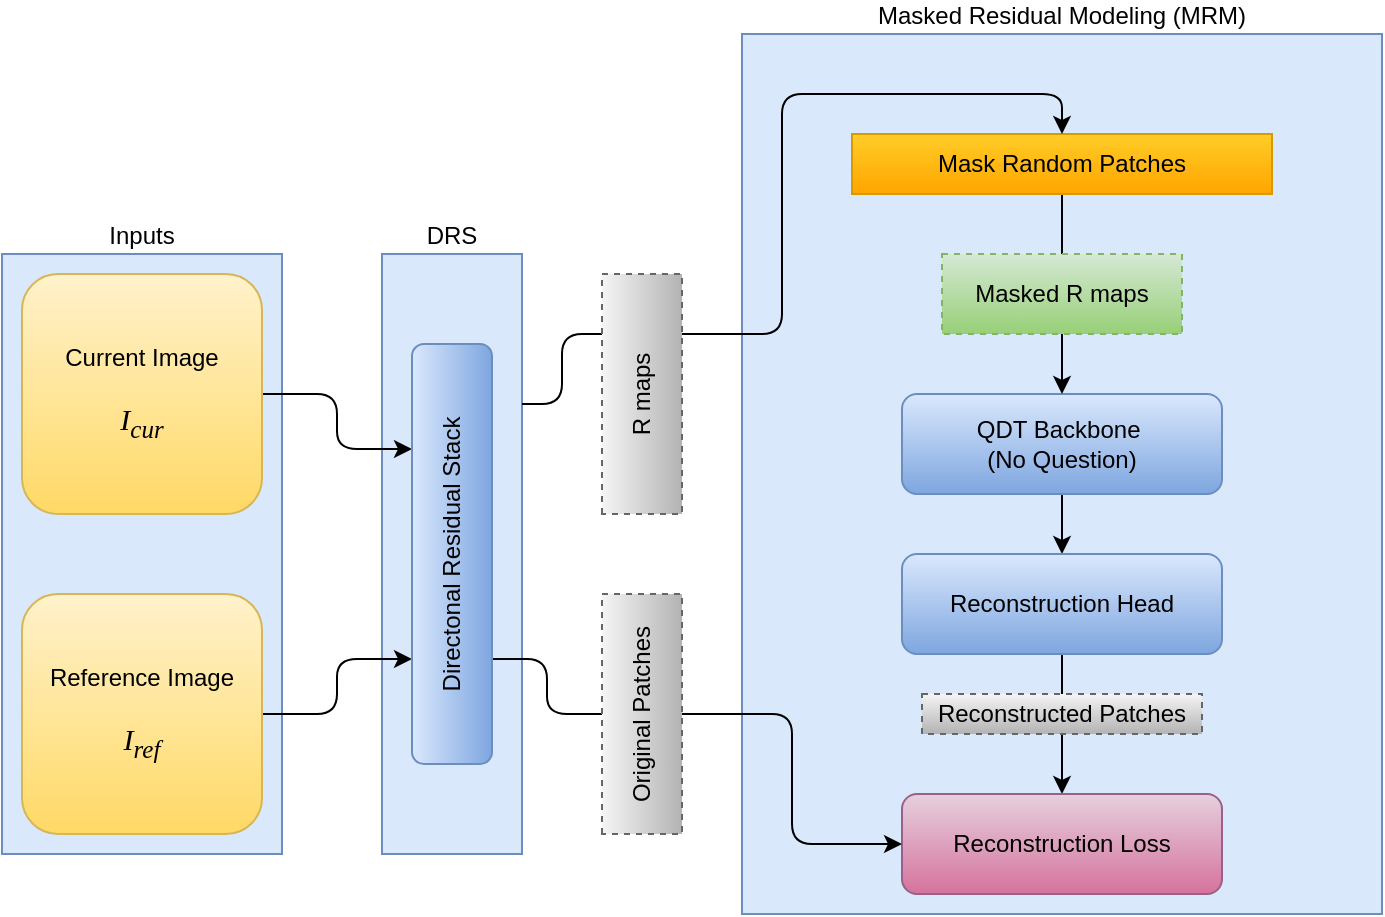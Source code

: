 <mxfile version="27.0.9">
  <diagram name="Page-1" id="tv7Jk2Bqgtj9txKOJcWI">
    <mxGraphModel dx="1426" dy="859" grid="1" gridSize="10" guides="1" tooltips="1" connect="1" arrows="1" fold="1" page="1" pageScale="1" pageWidth="850" pageHeight="1100" math="0" shadow="0">
      <root>
        <mxCell id="0" />
        <mxCell id="1" parent="0" />
        <mxCell id="9kU-WqHNN8oyeDdN1KVX-4" value="DRS" style="rounded=0;whiteSpace=wrap;html=1;labelPosition=center;verticalLabelPosition=top;align=center;verticalAlign=bottom;fillColor=#dae8fc;strokeColor=#6c8ebf;" parent="1" vertex="1">
          <mxGeometry x="260" y="150" width="70" height="300" as="geometry" />
        </mxCell>
        <mxCell id="9kU-WqHNN8oyeDdN1KVX-3" value="Inputs" style="rounded=0;whiteSpace=wrap;html=1;labelPosition=center;verticalLabelPosition=top;align=center;verticalAlign=bottom;fillColor=#dae8fc;strokeColor=#6c8ebf;" parent="1" vertex="1">
          <mxGeometry x="70" y="150" width="140" height="300" as="geometry" />
        </mxCell>
        <mxCell id="9kU-WqHNN8oyeDdN1KVX-28" style="edgeStyle=orthogonalEdgeStyle;rounded=1;orthogonalLoop=1;jettySize=auto;html=1;exitX=1;exitY=0.5;exitDx=0;exitDy=0;entryX=0.75;entryY=0;entryDx=0;entryDy=0;curved=0;" parent="1" source="9kU-WqHNN8oyeDdN1KVX-1" target="9kU-WqHNN8oyeDdN1KVX-5" edge="1">
          <mxGeometry relative="1" as="geometry" />
        </mxCell>
        <mxCell id="9kU-WqHNN8oyeDdN1KVX-1" value="Current Image&lt;div&gt;&lt;br&gt;&lt;/div&gt;&lt;div&gt;&lt;font face=&quot;Cambria&quot; style=&quot;font-size: 15px;&quot;&gt;&lt;i&gt;I&lt;sub style=&quot;&quot;&gt;cur&lt;/sub&gt;&lt;/i&gt;&lt;/font&gt;&lt;/div&gt;" style="rounded=1;whiteSpace=wrap;html=1;fillColor=#fff2cc;gradientColor=#ffd966;strokeColor=#d6b656;" parent="1" vertex="1">
          <mxGeometry x="80" y="160" width="120" height="120" as="geometry" />
        </mxCell>
        <mxCell id="9kU-WqHNN8oyeDdN1KVX-30" style="edgeStyle=orthogonalEdgeStyle;rounded=1;orthogonalLoop=1;jettySize=auto;html=1;exitX=1;exitY=0.5;exitDx=0;exitDy=0;entryX=0.25;entryY=0;entryDx=0;entryDy=0;curved=0;" parent="1" source="9kU-WqHNN8oyeDdN1KVX-2" target="9kU-WqHNN8oyeDdN1KVX-5" edge="1">
          <mxGeometry relative="1" as="geometry" />
        </mxCell>
        <mxCell id="9kU-WqHNN8oyeDdN1KVX-2" value="Reference Image&lt;div&gt;&lt;br&gt;&lt;/div&gt;&lt;div&gt;&lt;font face=&quot;Cambria&quot; style=&quot;font-size: 15px;&quot;&gt;&lt;i&gt;I&lt;sub style=&quot;&quot;&gt;ref&lt;/sub&gt;&lt;/i&gt;&lt;/font&gt;&lt;/div&gt;" style="rounded=1;whiteSpace=wrap;html=1;fillColor=#fff2cc;gradientColor=#ffd966;strokeColor=#d6b656;" parent="1" vertex="1">
          <mxGeometry x="80" y="320" width="120" height="120" as="geometry" />
        </mxCell>
        <mxCell id="9kU-WqHNN8oyeDdN1KVX-23" style="edgeStyle=orthogonalEdgeStyle;rounded=1;orthogonalLoop=1;jettySize=auto;html=1;exitX=1;exitY=0.25;exitDx=0;exitDy=0;entryX=0.75;entryY=0;entryDx=0;entryDy=0;endArrow=none;startFill=0;curved=0;" parent="1" source="9kU-WqHNN8oyeDdN1KVX-4" target="9kU-WqHNN8oyeDdN1KVX-20" edge="1">
          <mxGeometry relative="1" as="geometry" />
        </mxCell>
        <mxCell id="9kU-WqHNN8oyeDdN1KVX-26" style="edgeStyle=orthogonalEdgeStyle;rounded=1;orthogonalLoop=1;jettySize=auto;html=1;exitX=0.25;exitY=1;exitDx=0;exitDy=0;entryX=0.5;entryY=0;entryDx=0;entryDy=0;endArrow=none;startFill=0;curved=0;" parent="1" source="9kU-WqHNN8oyeDdN1KVX-5" target="9kU-WqHNN8oyeDdN1KVX-25" edge="1">
          <mxGeometry relative="1" as="geometry" />
        </mxCell>
        <mxCell id="9kU-WqHNN8oyeDdN1KVX-5" value="Directonal Residual Stack" style="rounded=1;whiteSpace=wrap;html=1;rotation=-90;fillColor=#dae8fc;gradientColor=#7ea6e0;strokeColor=#6c8ebf;" parent="1" vertex="1">
          <mxGeometry x="190" y="280" width="210" height="40" as="geometry" />
        </mxCell>
        <mxCell id="9kU-WqHNN8oyeDdN1KVX-6" value="Masked Residual Modeling (MRM)" style="rounded=0;whiteSpace=wrap;html=1;labelPosition=center;verticalLabelPosition=top;align=center;verticalAlign=bottom;fillColor=#dae8fc;strokeColor=#6c8ebf;" parent="1" vertex="1">
          <mxGeometry x="440" y="40" width="320" height="440" as="geometry" />
        </mxCell>
        <mxCell id="9kU-WqHNN8oyeDdN1KVX-11" style="edgeStyle=orthogonalEdgeStyle;rounded=0;orthogonalLoop=1;jettySize=auto;html=1;exitX=0.5;exitY=1;exitDx=0;exitDy=0;entryX=0.5;entryY=0;entryDx=0;entryDy=0;endArrow=none;startFill=0;" parent="1" source="9kU-WqHNN8oyeDdN1KVX-7" target="9kU-WqHNN8oyeDdN1KVX-10" edge="1">
          <mxGeometry relative="1" as="geometry" />
        </mxCell>
        <mxCell id="9kU-WqHNN8oyeDdN1KVX-7" value="Mask Random Patches" style="rounded=0;whiteSpace=wrap;html=1;labelPosition=center;verticalLabelPosition=middle;align=center;verticalAlign=middle;fillColor=#ffcd28;gradientColor=#ffa500;strokeColor=#d79b00;" parent="1" vertex="1">
          <mxGeometry x="495" y="90" width="210" height="30" as="geometry" />
        </mxCell>
        <mxCell id="9kU-WqHNN8oyeDdN1KVX-32" style="edgeStyle=orthogonalEdgeStyle;rounded=0;orthogonalLoop=1;jettySize=auto;html=1;exitX=0.5;exitY=1;exitDx=0;exitDy=0;" parent="1" source="9kU-WqHNN8oyeDdN1KVX-9" target="9kU-WqHNN8oyeDdN1KVX-31" edge="1">
          <mxGeometry relative="1" as="geometry" />
        </mxCell>
        <mxCell id="9kU-WqHNN8oyeDdN1KVX-9" value="QDT Backbone&amp;nbsp;&lt;div&gt;(No Question)&lt;/div&gt;" style="rounded=1;whiteSpace=wrap;html=1;fillColor=#dae8fc;gradientColor=#7ea6e0;strokeColor=#6c8ebf;" parent="1" vertex="1">
          <mxGeometry x="520" y="220" width="160" height="50" as="geometry" />
        </mxCell>
        <mxCell id="9kU-WqHNN8oyeDdN1KVX-13" style="edgeStyle=orthogonalEdgeStyle;rounded=0;orthogonalLoop=1;jettySize=auto;html=1;exitX=0.5;exitY=1;exitDx=0;exitDy=0;entryX=0.5;entryY=0;entryDx=0;entryDy=0;" parent="1" source="9kU-WqHNN8oyeDdN1KVX-10" target="9kU-WqHNN8oyeDdN1KVX-9" edge="1">
          <mxGeometry relative="1" as="geometry" />
        </mxCell>
        <mxCell id="9kU-WqHNN8oyeDdN1KVX-10" value="Masked R maps" style="rounded=0;whiteSpace=wrap;html=1;dashed=1;fillColor=#d5e8d4;gradientColor=#97d077;strokeColor=#82b366;" parent="1" vertex="1">
          <mxGeometry x="540" y="150" width="120" height="40" as="geometry" />
        </mxCell>
        <mxCell id="9kU-WqHNN8oyeDdN1KVX-17" style="edgeStyle=orthogonalEdgeStyle;rounded=0;orthogonalLoop=1;jettySize=auto;html=1;exitX=0.5;exitY=1;exitDx=0;exitDy=0;entryX=0.5;entryY=0;entryDx=0;entryDy=0;" parent="1" source="9kU-WqHNN8oyeDdN1KVX-14" target="9kU-WqHNN8oyeDdN1KVX-15" edge="1">
          <mxGeometry relative="1" as="geometry" />
        </mxCell>
        <mxCell id="9kU-WqHNN8oyeDdN1KVX-14" value="Reconstructed Patches" style="rounded=0;whiteSpace=wrap;html=1;dashed=1;fillColor=#f5f5f5;gradientColor=#b3b3b3;strokeColor=#666666;" parent="1" vertex="1">
          <mxGeometry x="530" y="370" width="140" height="20" as="geometry" />
        </mxCell>
        <mxCell id="9kU-WqHNN8oyeDdN1KVX-15" value="Reconstruction Loss" style="rounded=1;whiteSpace=wrap;html=1;fillColor=#e6d0de;gradientColor=#d5739d;strokeColor=#996185;" parent="1" vertex="1">
          <mxGeometry x="520" y="420" width="160" height="50" as="geometry" />
        </mxCell>
        <mxCell id="9kU-WqHNN8oyeDdN1KVX-24" style="edgeStyle=orthogonalEdgeStyle;rounded=1;orthogonalLoop=1;jettySize=auto;html=1;exitX=0.75;exitY=1;exitDx=0;exitDy=0;entryX=0.5;entryY=0;entryDx=0;entryDy=0;curved=0;" parent="1" source="9kU-WqHNN8oyeDdN1KVX-20" target="9kU-WqHNN8oyeDdN1KVX-7" edge="1">
          <mxGeometry relative="1" as="geometry">
            <Array as="points">
              <mxPoint x="460" y="190" />
              <mxPoint x="460" y="70" />
              <mxPoint x="600" y="70" />
            </Array>
          </mxGeometry>
        </mxCell>
        <mxCell id="9kU-WqHNN8oyeDdN1KVX-20" value="R maps" style="rounded=0;whiteSpace=wrap;html=1;dashed=1;rotation=-90;fillColor=#f5f5f5;gradientColor=#b3b3b3;strokeColor=#666666;" parent="1" vertex="1">
          <mxGeometry x="330" y="200" width="120" height="40" as="geometry" />
        </mxCell>
        <mxCell id="9kU-WqHNN8oyeDdN1KVX-27" style="edgeStyle=orthogonalEdgeStyle;rounded=1;orthogonalLoop=1;jettySize=auto;html=1;exitX=0.5;exitY=1;exitDx=0;exitDy=0;entryX=0;entryY=0.5;entryDx=0;entryDy=0;curved=0;" parent="1" source="9kU-WqHNN8oyeDdN1KVX-25" target="9kU-WqHNN8oyeDdN1KVX-15" edge="1">
          <mxGeometry relative="1" as="geometry" />
        </mxCell>
        <mxCell id="9kU-WqHNN8oyeDdN1KVX-25" value="Original Patches" style="rounded=0;whiteSpace=wrap;html=1;dashed=1;rotation=-90;fillColor=#f5f5f5;gradientColor=#b3b3b3;strokeColor=#666666;" parent="1" vertex="1">
          <mxGeometry x="330" y="360" width="120" height="40" as="geometry" />
        </mxCell>
        <mxCell id="9kU-WqHNN8oyeDdN1KVX-33" style="edgeStyle=orthogonalEdgeStyle;rounded=0;orthogonalLoop=1;jettySize=auto;html=1;exitX=0.5;exitY=1;exitDx=0;exitDy=0;entryX=0.5;entryY=0;entryDx=0;entryDy=0;endArrow=none;startFill=0;" parent="1" source="9kU-WqHNN8oyeDdN1KVX-31" target="9kU-WqHNN8oyeDdN1KVX-14" edge="1">
          <mxGeometry relative="1" as="geometry" />
        </mxCell>
        <mxCell id="9kU-WqHNN8oyeDdN1KVX-31" value="Reconstruction Head" style="rounded=1;whiteSpace=wrap;html=1;fillColor=#dae8fc;gradientColor=#7ea6e0;strokeColor=#6c8ebf;" parent="1" vertex="1">
          <mxGeometry x="520" y="300" width="160" height="50" as="geometry" />
        </mxCell>
      </root>
    </mxGraphModel>
  </diagram>
</mxfile>
